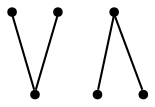 graph {
  node [shape=point,comment="{\"directed\":false,\"doi\":\"10.1007/978-3-319-50106-2_31\",\"figure\":\"7 (2)\"}"]

  v0 [pos="1496.9999283892314,333.0239775790353"]
  v1 [pos="1459.828396791865,333.02397757903526"]
  v2 [pos="1394.363866418203,333.02397757903526"]
  v3 [pos="1353.1092907262457,333.02397757903526"]
  v4 [pos="1060.157386803587,333.02397757903526"]
  v5 [pos="1006.183219919518,333.02397757903526"]

  v0 -- v4 [id="-1",pos="1496.9999283892314,333.0239775790353 1497.00107298075,250.39934484574997 1430.0153804789184,183.42280327844662 1347.3896079369458,183.42280327844662 1264.7639625718086,183.42280327844662 1197.782466905545,250.39934484574997 1197.7866637411132,333.02397757903526 1197.782466905545,371.02541279051593 1166.9733698235693,401.8341004928408 1128.971532462113,401.8341004928408 1090.9696951006565,401.8341004928408 1060.1564011831126,371.02541279051593 1060.157386803587,333.02397757903526"]
  v5 -- v2 [id="-2",pos="1006.183219919518,333.02397757903526 1006.1811532959429,371.02541279051593 1036.994383625069,401.8341004928408 1074.9962845749433,401.8341004928408 1113.0023187719676,401.8341004928408 1143.8072190183755,371.02541279051593 1143.8072190183755,333.02397757903526 1143.8072190183755,263.83464978375156 1199.895382848811,207.74723693844385 1269.0813617798256,207.74723693844385 1338.275734381976,207.74723693844385 1394.3637710355765,263.83464978375156 1394.363866418203,333.02397757903526"]
  v1 -- v4 [id="-3",pos="1459.828396791865,333.02397757903526 1459.8283014092387,264.07634639723335 1403.93192024658,208.18061848782173 1334.983507644085,208.18061848782173 1266.0349678647544,208.18061848782173 1210.1385867020956,264.07634639723335 1210.1385867020956,333.02397757903526 1210.1385867020956,374.43841569291595 1176.5665728711458,408.0141830669783 1135.1474939426041,408.0141830669783 1093.7326118496305,408.0141830669783 1060.1564011831126,374.43841569291595 1060.157386803587,333.02397757903526"]
  v5 -- v3 [id="-4",pos="1006.183219919518,333.02397757903526 1006.1811532959429,374.6675855416369 1039.9448862062518,408.4267396647868 1081.5848077094583,408.4267396647868 1123.2289896366508,408.4267396647868 1156.9884621229737,374.6675855416369 1156.9884621229737,333.02397757903526 1156.9884621229737,278.86600444508736 1200.8913046467956,234.96373177341422 1255.0499415306062,234.96373177341422 1309.2085784144167,234.96373177341422 1353.1114209382386,278.86600444508736 1353.1092907262457,333.02397757903526"]
}
